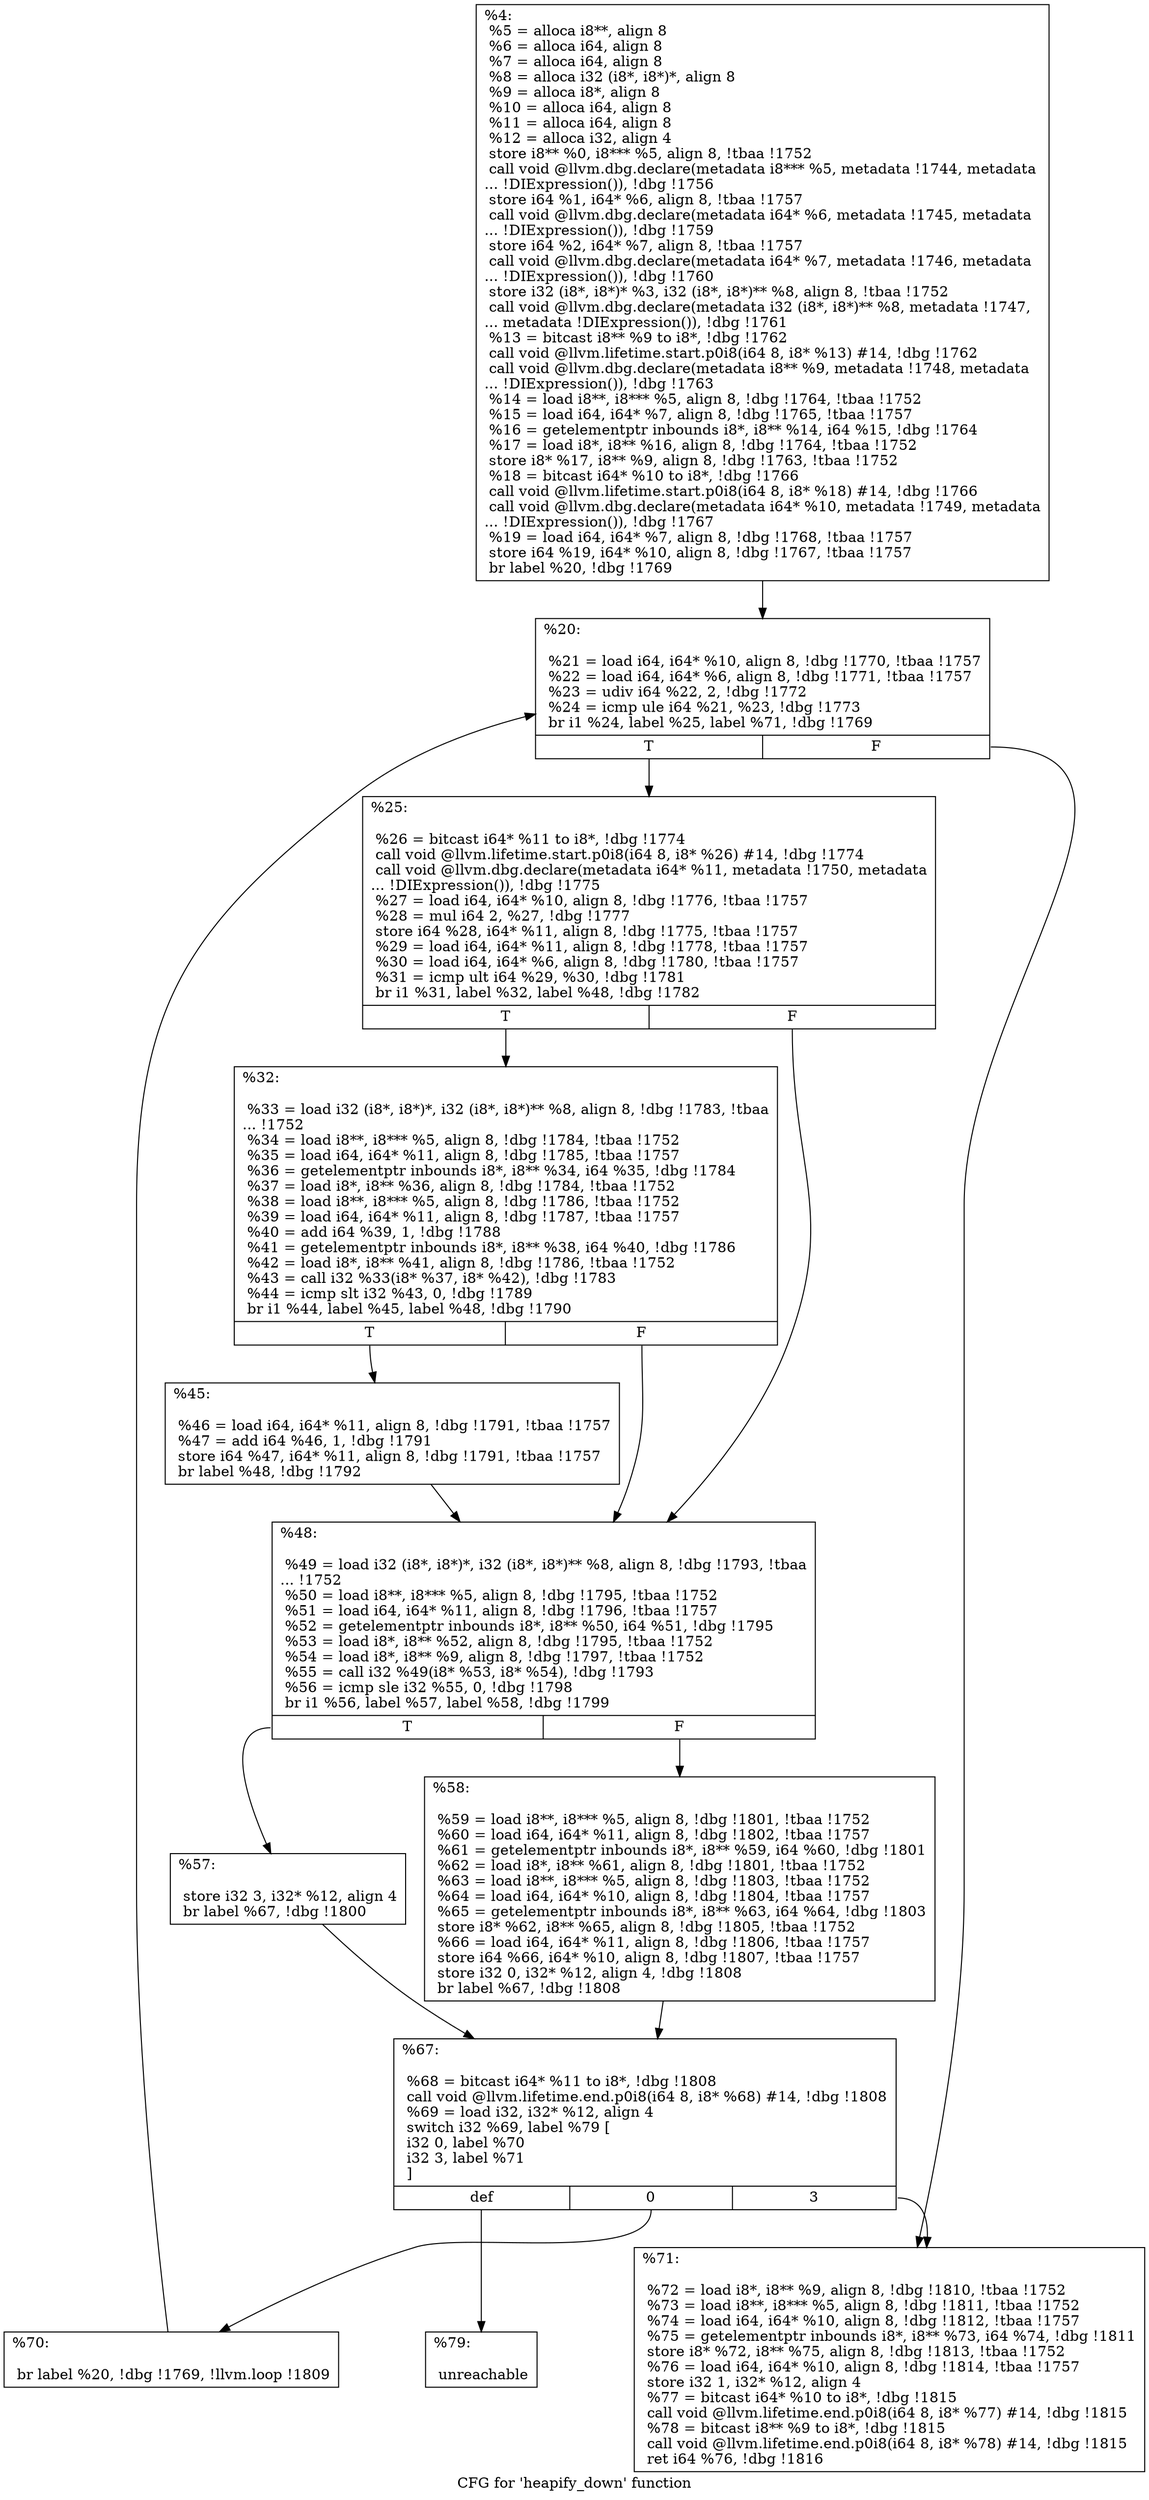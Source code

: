 digraph "CFG for 'heapify_down' function" {
	label="CFG for 'heapify_down' function";

	Node0x2163e80 [shape=record,label="{%4:\l  %5 = alloca i8**, align 8\l  %6 = alloca i64, align 8\l  %7 = alloca i64, align 8\l  %8 = alloca i32 (i8*, i8*)*, align 8\l  %9 = alloca i8*, align 8\l  %10 = alloca i64, align 8\l  %11 = alloca i64, align 8\l  %12 = alloca i32, align 4\l  store i8** %0, i8*** %5, align 8, !tbaa !1752\l  call void @llvm.dbg.declare(metadata i8*** %5, metadata !1744, metadata\l... !DIExpression()), !dbg !1756\l  store i64 %1, i64* %6, align 8, !tbaa !1757\l  call void @llvm.dbg.declare(metadata i64* %6, metadata !1745, metadata\l... !DIExpression()), !dbg !1759\l  store i64 %2, i64* %7, align 8, !tbaa !1757\l  call void @llvm.dbg.declare(metadata i64* %7, metadata !1746, metadata\l... !DIExpression()), !dbg !1760\l  store i32 (i8*, i8*)* %3, i32 (i8*, i8*)** %8, align 8, !tbaa !1752\l  call void @llvm.dbg.declare(metadata i32 (i8*, i8*)** %8, metadata !1747,\l... metadata !DIExpression()), !dbg !1761\l  %13 = bitcast i8** %9 to i8*, !dbg !1762\l  call void @llvm.lifetime.start.p0i8(i64 8, i8* %13) #14, !dbg !1762\l  call void @llvm.dbg.declare(metadata i8** %9, metadata !1748, metadata\l... !DIExpression()), !dbg !1763\l  %14 = load i8**, i8*** %5, align 8, !dbg !1764, !tbaa !1752\l  %15 = load i64, i64* %7, align 8, !dbg !1765, !tbaa !1757\l  %16 = getelementptr inbounds i8*, i8** %14, i64 %15, !dbg !1764\l  %17 = load i8*, i8** %16, align 8, !dbg !1764, !tbaa !1752\l  store i8* %17, i8** %9, align 8, !dbg !1763, !tbaa !1752\l  %18 = bitcast i64* %10 to i8*, !dbg !1766\l  call void @llvm.lifetime.start.p0i8(i64 8, i8* %18) #14, !dbg !1766\l  call void @llvm.dbg.declare(metadata i64* %10, metadata !1749, metadata\l... !DIExpression()), !dbg !1767\l  %19 = load i64, i64* %7, align 8, !dbg !1768, !tbaa !1757\l  store i64 %19, i64* %10, align 8, !dbg !1767, !tbaa !1757\l  br label %20, !dbg !1769\l}"];
	Node0x2163e80 -> Node0x2166360;
	Node0x2166360 [shape=record,label="{%20:\l\l  %21 = load i64, i64* %10, align 8, !dbg !1770, !tbaa !1757\l  %22 = load i64, i64* %6, align 8, !dbg !1771, !tbaa !1757\l  %23 = udiv i64 %22, 2, !dbg !1772\l  %24 = icmp ule i64 %21, %23, !dbg !1773\l  br i1 %24, label %25, label %71, !dbg !1769\l|{<s0>T|<s1>F}}"];
	Node0x2166360:s0 -> Node0x21663b0;
	Node0x2166360:s1 -> Node0x2166630;
	Node0x21663b0 [shape=record,label="{%25:\l\l  %26 = bitcast i64* %11 to i8*, !dbg !1774\l  call void @llvm.lifetime.start.p0i8(i64 8, i8* %26) #14, !dbg !1774\l  call void @llvm.dbg.declare(metadata i64* %11, metadata !1750, metadata\l... !DIExpression()), !dbg !1775\l  %27 = load i64, i64* %10, align 8, !dbg !1776, !tbaa !1757\l  %28 = mul i64 2, %27, !dbg !1777\l  store i64 %28, i64* %11, align 8, !dbg !1775, !tbaa !1757\l  %29 = load i64, i64* %11, align 8, !dbg !1778, !tbaa !1757\l  %30 = load i64, i64* %6, align 8, !dbg !1780, !tbaa !1757\l  %31 = icmp ult i64 %29, %30, !dbg !1781\l  br i1 %31, label %32, label %48, !dbg !1782\l|{<s0>T|<s1>F}}"];
	Node0x21663b0:s0 -> Node0x2166400;
	Node0x21663b0:s1 -> Node0x21664a0;
	Node0x2166400 [shape=record,label="{%32:\l\l  %33 = load i32 (i8*, i8*)*, i32 (i8*, i8*)** %8, align 8, !dbg !1783, !tbaa\l... !1752\l  %34 = load i8**, i8*** %5, align 8, !dbg !1784, !tbaa !1752\l  %35 = load i64, i64* %11, align 8, !dbg !1785, !tbaa !1757\l  %36 = getelementptr inbounds i8*, i8** %34, i64 %35, !dbg !1784\l  %37 = load i8*, i8** %36, align 8, !dbg !1784, !tbaa !1752\l  %38 = load i8**, i8*** %5, align 8, !dbg !1786, !tbaa !1752\l  %39 = load i64, i64* %11, align 8, !dbg !1787, !tbaa !1757\l  %40 = add i64 %39, 1, !dbg !1788\l  %41 = getelementptr inbounds i8*, i8** %38, i64 %40, !dbg !1786\l  %42 = load i8*, i8** %41, align 8, !dbg !1786, !tbaa !1752\l  %43 = call i32 %33(i8* %37, i8* %42), !dbg !1783\l  %44 = icmp slt i32 %43, 0, !dbg !1789\l  br i1 %44, label %45, label %48, !dbg !1790\l|{<s0>T|<s1>F}}"];
	Node0x2166400:s0 -> Node0x2166450;
	Node0x2166400:s1 -> Node0x21664a0;
	Node0x2166450 [shape=record,label="{%45:\l\l  %46 = load i64, i64* %11, align 8, !dbg !1791, !tbaa !1757\l  %47 = add i64 %46, 1, !dbg !1791\l  store i64 %47, i64* %11, align 8, !dbg !1791, !tbaa !1757\l  br label %48, !dbg !1792\l}"];
	Node0x2166450 -> Node0x21664a0;
	Node0x21664a0 [shape=record,label="{%48:\l\l  %49 = load i32 (i8*, i8*)*, i32 (i8*, i8*)** %8, align 8, !dbg !1793, !tbaa\l... !1752\l  %50 = load i8**, i8*** %5, align 8, !dbg !1795, !tbaa !1752\l  %51 = load i64, i64* %11, align 8, !dbg !1796, !tbaa !1757\l  %52 = getelementptr inbounds i8*, i8** %50, i64 %51, !dbg !1795\l  %53 = load i8*, i8** %52, align 8, !dbg !1795, !tbaa !1752\l  %54 = load i8*, i8** %9, align 8, !dbg !1797, !tbaa !1752\l  %55 = call i32 %49(i8* %53, i8* %54), !dbg !1793\l  %56 = icmp sle i32 %55, 0, !dbg !1798\l  br i1 %56, label %57, label %58, !dbg !1799\l|{<s0>T|<s1>F}}"];
	Node0x21664a0:s0 -> Node0x21664f0;
	Node0x21664a0:s1 -> Node0x2166540;
	Node0x21664f0 [shape=record,label="{%57:\l\l  store i32 3, i32* %12, align 4\l  br label %67, !dbg !1800\l}"];
	Node0x21664f0 -> Node0x2166590;
	Node0x2166540 [shape=record,label="{%58:\l\l  %59 = load i8**, i8*** %5, align 8, !dbg !1801, !tbaa !1752\l  %60 = load i64, i64* %11, align 8, !dbg !1802, !tbaa !1757\l  %61 = getelementptr inbounds i8*, i8** %59, i64 %60, !dbg !1801\l  %62 = load i8*, i8** %61, align 8, !dbg !1801, !tbaa !1752\l  %63 = load i8**, i8*** %5, align 8, !dbg !1803, !tbaa !1752\l  %64 = load i64, i64* %10, align 8, !dbg !1804, !tbaa !1757\l  %65 = getelementptr inbounds i8*, i8** %63, i64 %64, !dbg !1803\l  store i8* %62, i8** %65, align 8, !dbg !1805, !tbaa !1752\l  %66 = load i64, i64* %11, align 8, !dbg !1806, !tbaa !1757\l  store i64 %66, i64* %10, align 8, !dbg !1807, !tbaa !1757\l  store i32 0, i32* %12, align 4, !dbg !1808\l  br label %67, !dbg !1808\l}"];
	Node0x2166540 -> Node0x2166590;
	Node0x2166590 [shape=record,label="{%67:\l\l  %68 = bitcast i64* %11 to i8*, !dbg !1808\l  call void @llvm.lifetime.end.p0i8(i64 8, i8* %68) #14, !dbg !1808\l  %69 = load i32, i32* %12, align 4\l  switch i32 %69, label %79 [\l    i32 0, label %70\l    i32 3, label %71\l  ]\l|{<s0>def|<s1>0|<s2>3}}"];
	Node0x2166590:s0 -> Node0x2166680;
	Node0x2166590:s1 -> Node0x21665e0;
	Node0x2166590:s2 -> Node0x2166630;
	Node0x21665e0 [shape=record,label="{%70:\l\l  br label %20, !dbg !1769, !llvm.loop !1809\l}"];
	Node0x21665e0 -> Node0x2166360;
	Node0x2166630 [shape=record,label="{%71:\l\l  %72 = load i8*, i8** %9, align 8, !dbg !1810, !tbaa !1752\l  %73 = load i8**, i8*** %5, align 8, !dbg !1811, !tbaa !1752\l  %74 = load i64, i64* %10, align 8, !dbg !1812, !tbaa !1757\l  %75 = getelementptr inbounds i8*, i8** %73, i64 %74, !dbg !1811\l  store i8* %72, i8** %75, align 8, !dbg !1813, !tbaa !1752\l  %76 = load i64, i64* %10, align 8, !dbg !1814, !tbaa !1757\l  store i32 1, i32* %12, align 4\l  %77 = bitcast i64* %10 to i8*, !dbg !1815\l  call void @llvm.lifetime.end.p0i8(i64 8, i8* %77) #14, !dbg !1815\l  %78 = bitcast i8** %9 to i8*, !dbg !1815\l  call void @llvm.lifetime.end.p0i8(i64 8, i8* %78) #14, !dbg !1815\l  ret i64 %76, !dbg !1816\l}"];
	Node0x2166680 [shape=record,label="{%79:\l\l  unreachable\l}"];
}
